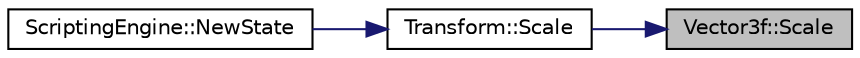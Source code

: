 digraph "Vector3f::Scale"
{
 // LATEX_PDF_SIZE
  edge [fontname="Helvetica",fontsize="10",labelfontname="Helvetica",labelfontsize="10"];
  node [fontname="Helvetica",fontsize="10",shape=record];
  rankdir="RL";
  Node161 [label="Vector3f::Scale",height=0.2,width=0.4,color="black", fillcolor="grey75", style="filled", fontcolor="black",tooltip="Scales the vector by a relative amount."];
  Node161 -> Node162 [dir="back",color="midnightblue",fontsize="10",style="solid",fontname="Helvetica"];
  Node162 [label="Transform::Scale",height=0.2,width=0.4,color="black", fillcolor="white", style="filled",URL="$class_transform.html#a0a30b57dd24261f559604ea64e69e0f9",tooltip="Scales the transform relative to its current scale."];
  Node162 -> Node163 [dir="back",color="midnightblue",fontsize="10",style="solid",fontname="Helvetica"];
  Node163 [label="ScriptingEngine::NewState",height=0.2,width=0.4,color="black", fillcolor="white", style="filled",URL="$class_scripting_engine.html#a125a0c206da8e74b8f6664c4e523606a",tooltip="Sets up the engine with initial processes and variables and exposes engine functionality to lua."];
}
